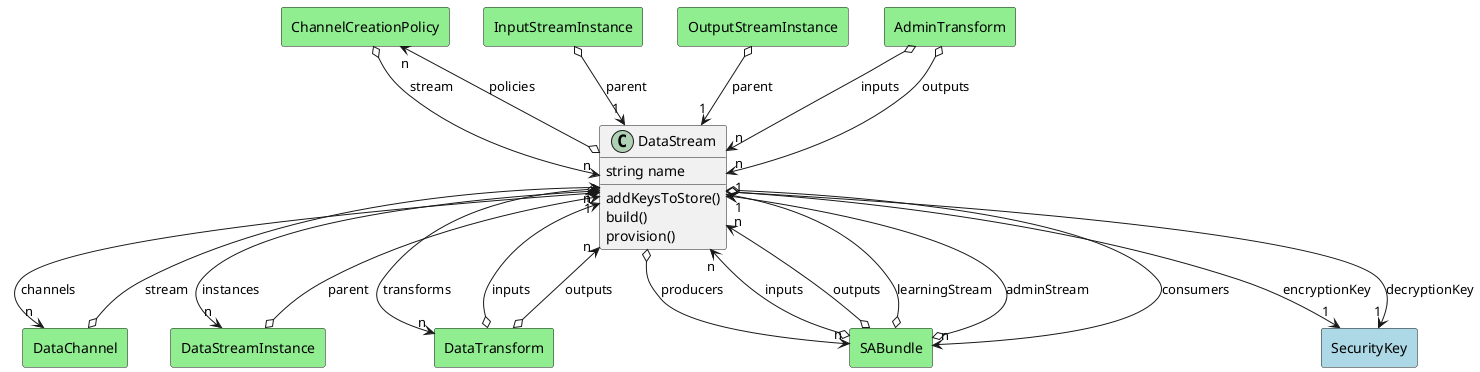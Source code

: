 @startuml

class "DataStream" as Model {
 string name

 addKeysToStore()
 build()
 provision()
 
}

rectangle "ChannelCreationPolicy" as ChannelCreationPolicy #lightblue {
}

Model o--> "n" ChannelCreationPolicy : policies


rectangle "DataChannel" as DataChannel #lightblue {
}

Model *--> "n" DataChannel : channels


rectangle "DataStreamInstance" as DataStreamInstance #lightblue {
}

Model *--> "n" DataStreamInstance : instances


rectangle "DataTransform" as DataTransform #lightblue {
}

Model o--> "n" DataTransform : transforms


rectangle "SABundle" as SABundle #lightblue {
}

Model o--> "n" SABundle : consumers


rectangle "SABundle" as SABundle #lightblue {
}

Model o--> "n" SABundle : producers


rectangle "SecurityKey" as SecurityKey #lightblue {
}

Model o--> "1" SecurityKey : encryptionKey


rectangle "SecurityKey" as SecurityKey #lightblue {
}

Model o--> "1" SecurityKey : decryptionKey




    rectangle "ChannelCreationPolicy" as ChannelCreationPolicy #lightgreen {
    }
    
        ChannelCreationPolicy   o--> "n" Model : "stream"
    
    rectangle "DataChannel" as DataChannel #lightgreen {
    }
    
        DataChannel   o--> "1" Model : "stream"
    
    rectangle "DataStreamInstance" as DataStreamInstance #lightgreen {
    }
    
        DataStreamInstance   o--> "1" Model : "parent"
    
    rectangle "InputStreamInstance" as InputStreamInstance #lightgreen {
    }
    
        InputStreamInstance   o--> "1" Model : "parent"
    
    rectangle "OutputStreamInstance" as OutputStreamInstance #lightgreen {
    }
    
        OutputStreamInstance   o--> "1" Model : "parent"
    
    rectangle "AdminTransform" as AdminTransform #lightgreen {
    }
    
        AdminTransform   o--> "n" Model : "inputs"
    
    rectangle "AdminTransform" as AdminTransform #lightgreen {
    }
    
        AdminTransform   o--> "n" Model : "outputs"
    
    rectangle "DataTransform" as DataTransform #lightgreen {
    }
    
        DataTransform   o--> "n" Model : "inputs"
    
    rectangle "DataTransform" as DataTransform #lightgreen {
    }
    
        DataTransform   o--> "n" Model : "outputs"
    
    rectangle "SABundle" as SABundle #lightgreen {
    }
    
        SABundle   o--> "n" Model : "inputs"
    
    rectangle "SABundle" as SABundle #lightgreen {
    }
    
        SABundle   o--> "n" Model : "outputs"
    
    rectangle "SABundle" as SABundle #lightgreen {
    }
    
        SABundle   o--> "1" Model : "learningStream"
    
    rectangle "SABundle" as SABundle #lightgreen {
    }
    
        SABundle   o--> "1" Model : "adminStream"
    

@enduml
